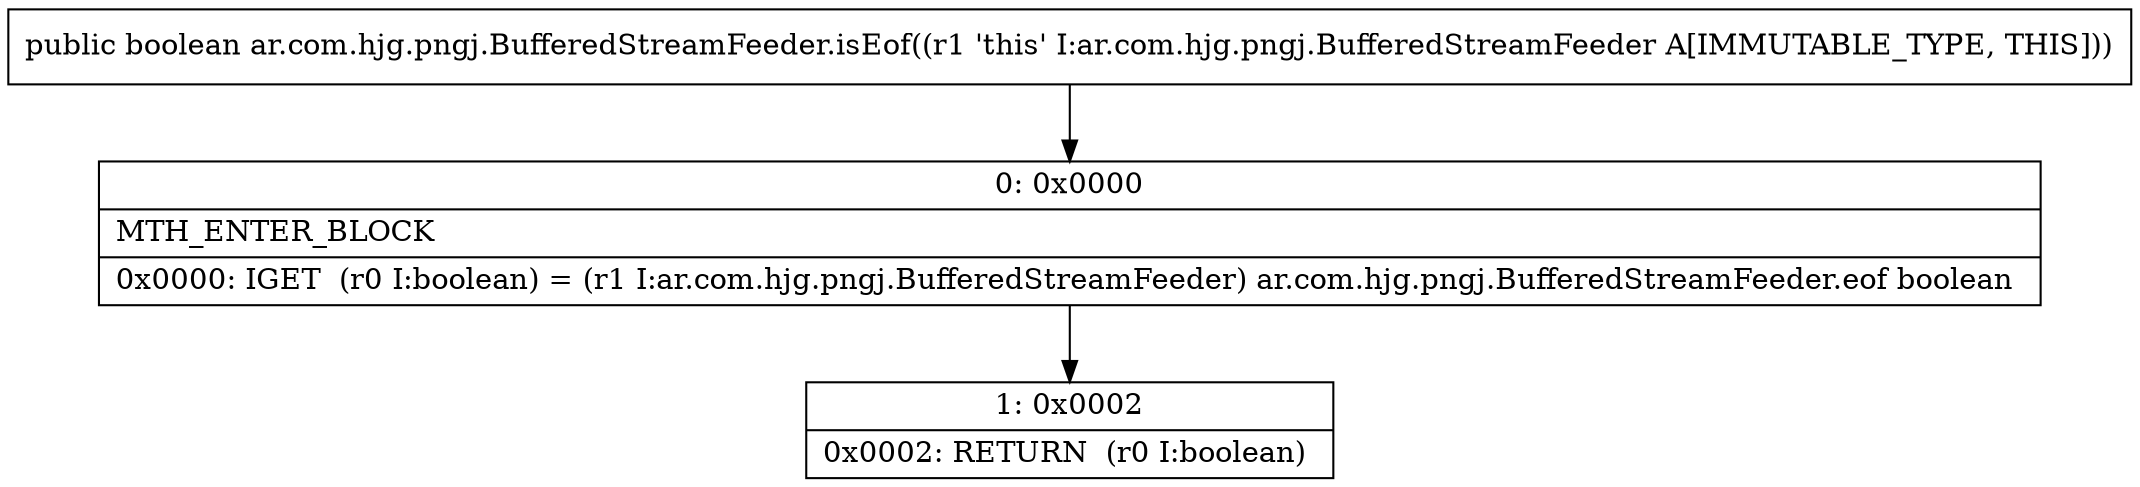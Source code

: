 digraph "CFG forar.com.hjg.pngj.BufferedStreamFeeder.isEof()Z" {
Node_0 [shape=record,label="{0\:\ 0x0000|MTH_ENTER_BLOCK\l|0x0000: IGET  (r0 I:boolean) = (r1 I:ar.com.hjg.pngj.BufferedStreamFeeder) ar.com.hjg.pngj.BufferedStreamFeeder.eof boolean \l}"];
Node_1 [shape=record,label="{1\:\ 0x0002|0x0002: RETURN  (r0 I:boolean) \l}"];
MethodNode[shape=record,label="{public boolean ar.com.hjg.pngj.BufferedStreamFeeder.isEof((r1 'this' I:ar.com.hjg.pngj.BufferedStreamFeeder A[IMMUTABLE_TYPE, THIS])) }"];
MethodNode -> Node_0;
Node_0 -> Node_1;
}

